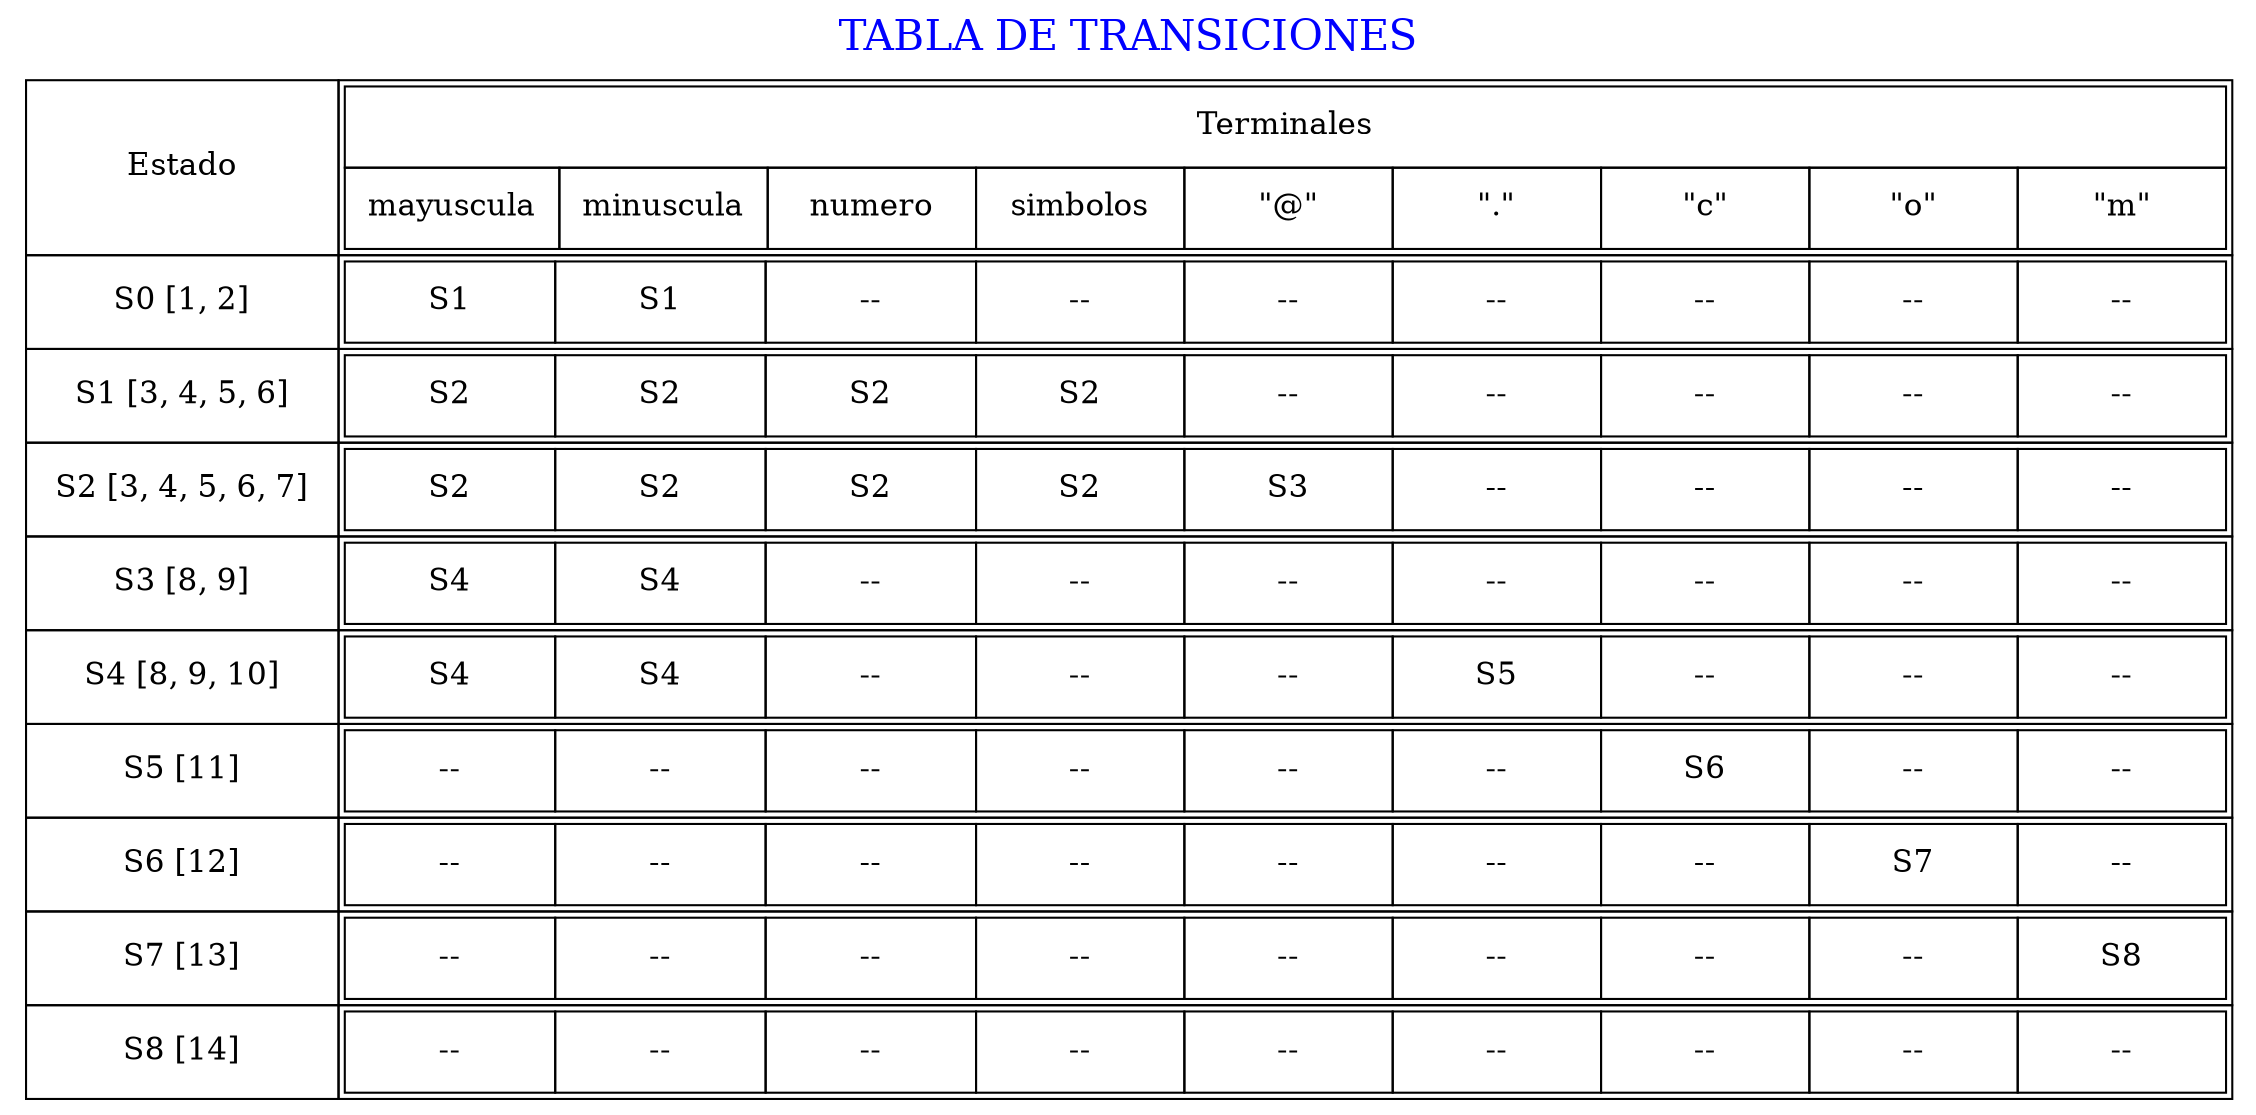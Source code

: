 digraph test {
label     = "TABLA DE TRANSICIONES"
labelloc  =  t // t: Place the graph's title on top.
fontsize  = 20 // Make title stand out by giving a large font size 
fontcolor = blue
graph [ratio=fill];
node [label="\N", fontsize=15, shape=plaintext];
graph [bb="0,0,352,154"];
N_1[shape =plaintext label=<

<TABLE border="0" cellborder="1" cellspacing="0" >
<TR>
<TD width= "150" >Estado</TD>
<TD width= "150" >
<TABLE border="0" cellpadding="10" cellborder="1" cellspacing="0" >
<TR>
<TD colspan="9">Terminales</TD>
</TR>
<TR>
 <TD width="100">mayuscula</TD>
 <TD width="100">minuscula</TD>
 <TD width="100">numero</TD>
 <TD width="100">simbolos</TD>
 <TD width="100">"@"</TD>
 <TD width="100">"."</TD>
 <TD width="100">"c"</TD>
 <TD width="100">"o"</TD>
 <TD width="100">"m"</TD>
</TR>
</TABLE>
</TD>
</TR><TR>
<TD>S0 [1, 2]</TD>
<TD>
<TABLE border="0" cellpadding="10" cellborder="1" cellspacing="0" >
<TR>
<TD width="100">S1</TD>
<TD width="100">S1</TD>
<TD width="100">--</TD>
<TD width="100">--</TD>
<TD width="100">--</TD>
<TD width="100">--</TD>
<TD width="100">--</TD>
<TD width="100">--</TD>
<TD width="100">--</TD>
</TR>
</TABLE>
</TD>
</TR><TR>
<TD>S1 [3, 4, 5, 6]</TD>
<TD>
<TABLE border="0" cellpadding="10" cellborder="1" cellspacing="0" >
<TR>
<TD width="100">S2</TD>
<TD width="100">S2</TD>
<TD width="100">S2</TD>
<TD width="100">S2</TD>
<TD width="100">--</TD>
<TD width="100">--</TD>
<TD width="100">--</TD>
<TD width="100">--</TD>
<TD width="100">--</TD>
</TR>
</TABLE>
</TD>
</TR><TR>
<TD>S2 [3, 4, 5, 6, 7]</TD>
<TD>
<TABLE border="0" cellpadding="10" cellborder="1" cellspacing="0" >
<TR>
<TD width="100">S2</TD>
<TD width="100">S2</TD>
<TD width="100">S2</TD>
<TD width="100">S2</TD>
<TD width="100">S3</TD>
<TD width="100">--</TD>
<TD width="100">--</TD>
<TD width="100">--</TD>
<TD width="100">--</TD>
</TR>
</TABLE>
</TD>
</TR><TR>
<TD>S3 [8, 9]</TD>
<TD>
<TABLE border="0" cellpadding="10" cellborder="1" cellspacing="0" >
<TR>
<TD width="100">S4</TD>
<TD width="100">S4</TD>
<TD width="100">--</TD>
<TD width="100">--</TD>
<TD width="100">--</TD>
<TD width="100">--</TD>
<TD width="100">--</TD>
<TD width="100">--</TD>
<TD width="100">--</TD>
</TR>
</TABLE>
</TD>
</TR><TR>
<TD>S4 [8, 9, 10]</TD>
<TD>
<TABLE border="0" cellpadding="10" cellborder="1" cellspacing="0" >
<TR>
<TD width="100">S4</TD>
<TD width="100">S4</TD>
<TD width="100">--</TD>
<TD width="100">--</TD>
<TD width="100">--</TD>
<TD width="100">S5</TD>
<TD width="100">--</TD>
<TD width="100">--</TD>
<TD width="100">--</TD>
</TR>
</TABLE>
</TD>
</TR><TR>
<TD>S5 [11]</TD>
<TD>
<TABLE border="0" cellpadding="10" cellborder="1" cellspacing="0" >
<TR>
<TD width="100">--</TD>
<TD width="100">--</TD>
<TD width="100">--</TD>
<TD width="100">--</TD>
<TD width="100">--</TD>
<TD width="100">--</TD>
<TD width="100">S6</TD>
<TD width="100">--</TD>
<TD width="100">--</TD>
</TR>
</TABLE>
</TD>
</TR><TR>
<TD>S6 [12]</TD>
<TD>
<TABLE border="0" cellpadding="10" cellborder="1" cellspacing="0" >
<TR>
<TD width="100">--</TD>
<TD width="100">--</TD>
<TD width="100">--</TD>
<TD width="100">--</TD>
<TD width="100">--</TD>
<TD width="100">--</TD>
<TD width="100">--</TD>
<TD width="100">S7</TD>
<TD width="100">--</TD>
</TR>
</TABLE>
</TD>
</TR><TR>
<TD>S7 [13]</TD>
<TD>
<TABLE border="0" cellpadding="10" cellborder="1" cellspacing="0" >
<TR>
<TD width="100">--</TD>
<TD width="100">--</TD>
<TD width="100">--</TD>
<TD width="100">--</TD>
<TD width="100">--</TD>
<TD width="100">--</TD>
<TD width="100">--</TD>
<TD width="100">--</TD>
<TD width="100">S8</TD>
</TR>
</TABLE>
</TD>
</TR><TR>
<TD>S8 [14]</TD>
<TD>
<TABLE border="0" cellpadding="10" cellborder="1" cellspacing="0" >
<TR>
<TD width="100">--</TD>
<TD width="100">--</TD>
<TD width="100">--</TD>
<TD width="100">--</TD>
<TD width="100">--</TD>
<TD width="100">--</TD>
<TD width="100">--</TD>
<TD width="100">--</TD>
<TD width="100">--</TD>
</TR>
</TABLE>
</TD>
</TR></TABLE>>]
}
